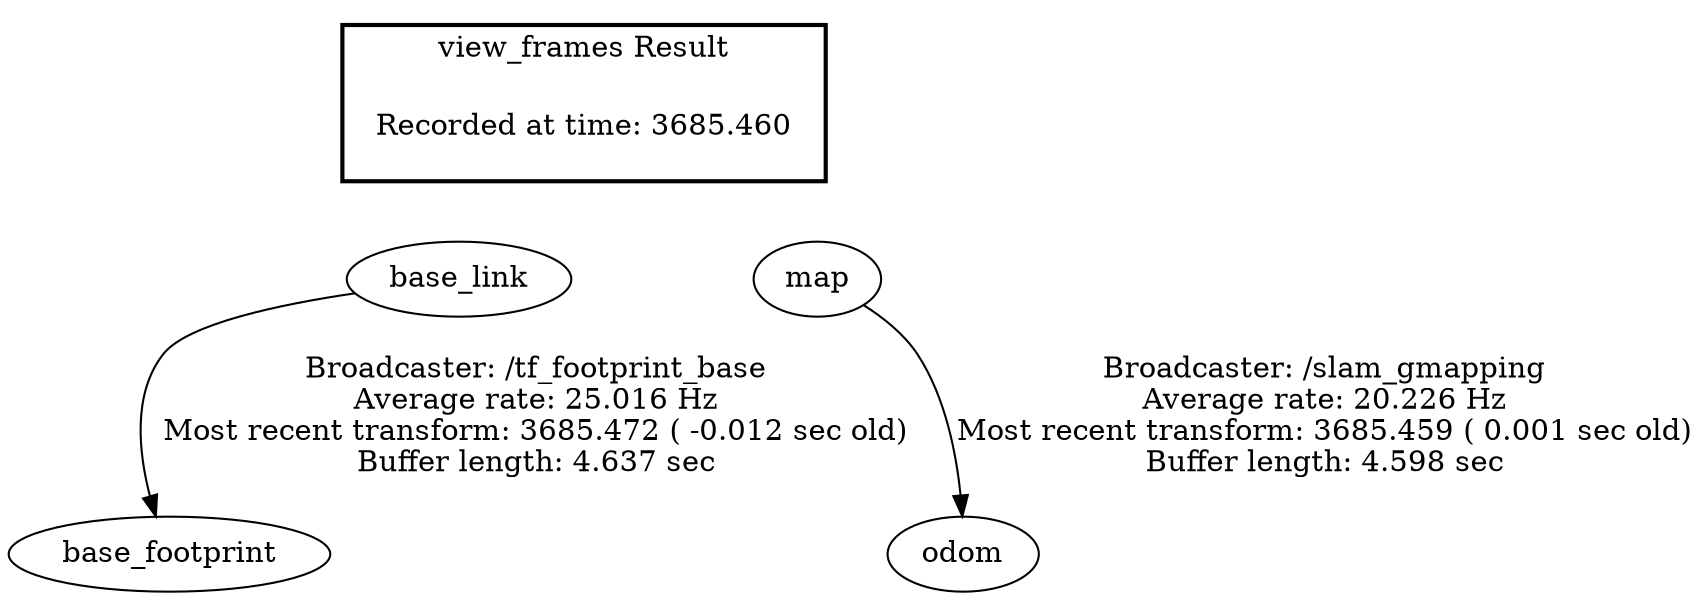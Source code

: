 digraph G {
"base_link" -> "base_footprint"[label="Broadcaster: /tf_footprint_base\nAverage rate: 25.016 Hz\nMost recent transform: 3685.472 ( -0.012 sec old)\nBuffer length: 4.637 sec\n"];
"map" -> "odom"[label="Broadcaster: /slam_gmapping\nAverage rate: 20.226 Hz\nMost recent transform: 3685.459 ( 0.001 sec old)\nBuffer length: 4.598 sec\n"];
edge [style=invis];
 subgraph cluster_legend { style=bold; color=black; label ="view_frames Result";
"Recorded at time: 3685.460"[ shape=plaintext ] ;
 }->"base_link";
edge [style=invis];
 subgraph cluster_legend { style=bold; color=black; label ="view_frames Result";
"Recorded at time: 3685.460"[ shape=plaintext ] ;
 }->"map";
}